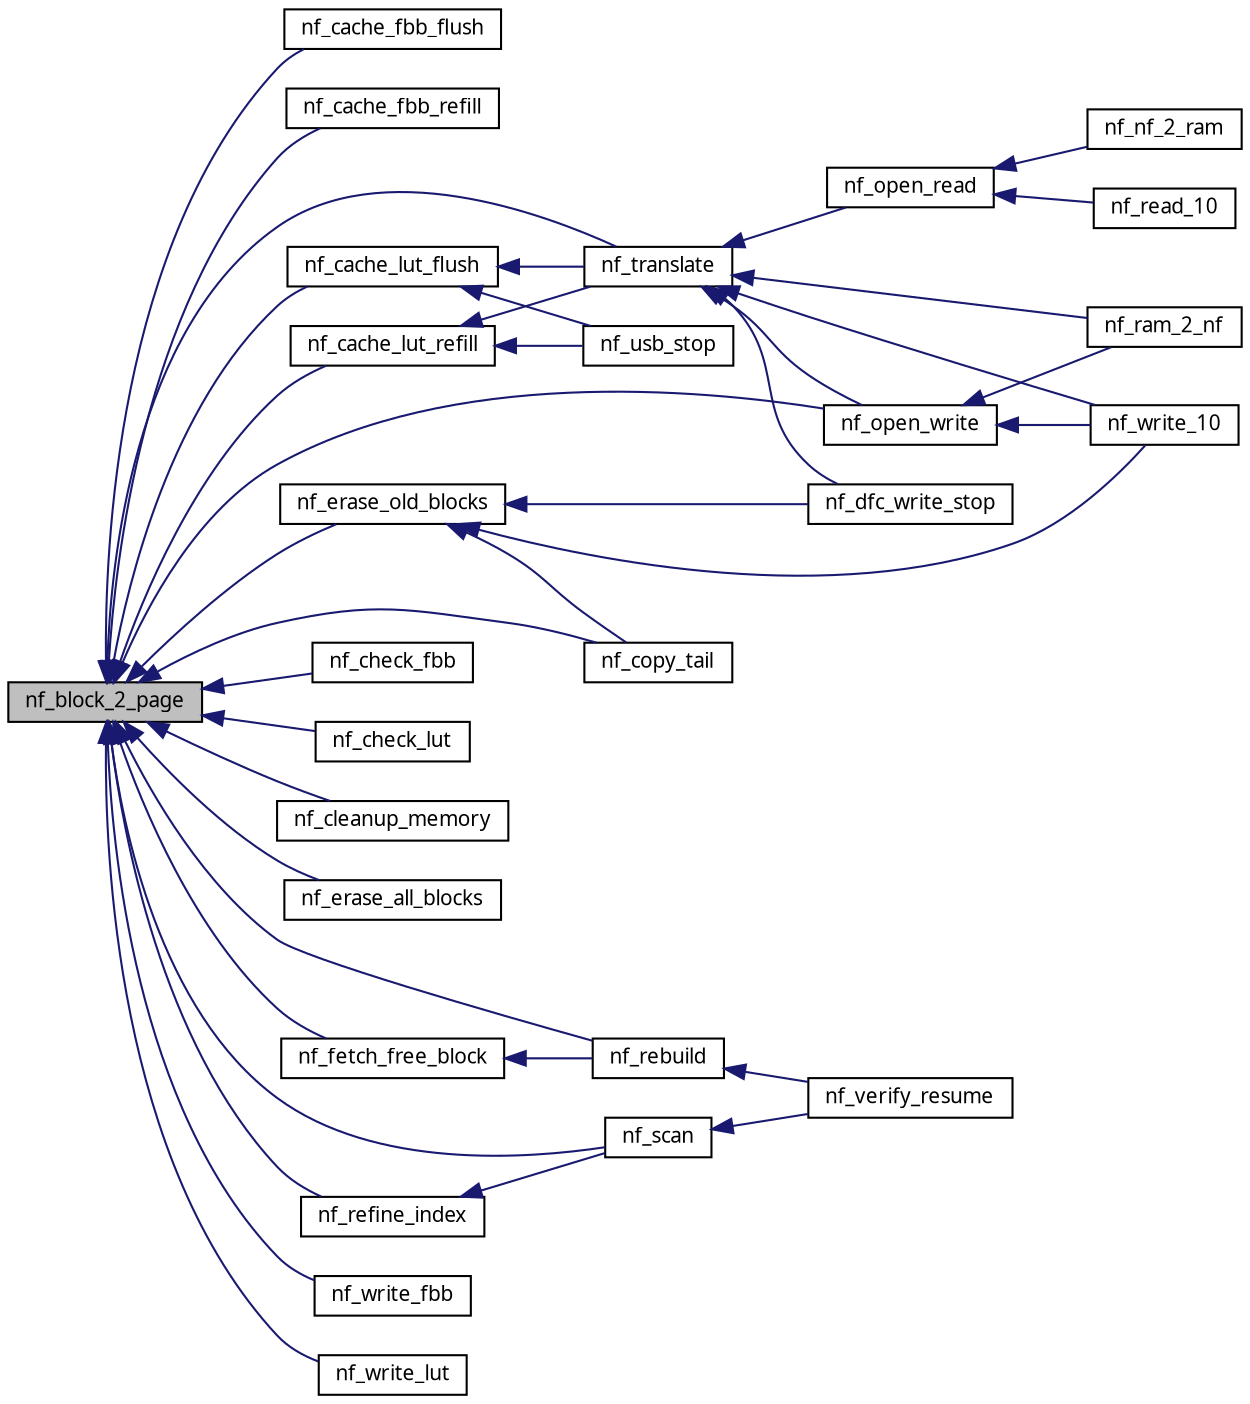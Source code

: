 digraph G
{
  edge [fontname="FreeSans.ttf",fontsize=10,labelfontname="FreeSans.ttf",labelfontsize=10];
  node [fontname="FreeSans.ttf",fontsize=10,shape=record];
  rankdir=LR;
  Node1 [label="nf_block_2_page",height=0.2,width=0.4,color="black", fillcolor="grey75", style="filled" fontcolor="black"];
  Node1 -> Node2 [dir=back,color="midnightblue",fontsize=10,style="solid",fontname="FreeSans.ttf"];
  Node2 [label="nf_cache_fbb_flush",height=0.2,width=0.4,color="black", fillcolor="white", style="filled",URL="$a00063.html#5fb0e3f2e7220e43f6185c10231d09c8",tooltip="Flushes the FBB cache into a new FBB entry."];
  Node1 -> Node3 [dir=back,color="midnightblue",fontsize=10,style="solid",fontname="FreeSans.ttf"];
  Node3 [label="nf_cache_fbb_refill",height=0.2,width=0.4,color="black", fillcolor="white", style="filled",URL="$a00063.html#524dde7169bece3f9ce79e1c56d7412b",tooltip="Reload the FBB cache memory, starting from 0."];
  Node1 -> Node4 [dir=back,color="midnightblue",fontsize=10,style="solid",fontname="FreeSans.ttf"];
  Node4 [label="nf_cache_lut_flush",height=0.2,width=0.4,color="black", fillcolor="white", style="filled",URL="$a00062.html#c029fba5c62db088a077b69802d61f91",tooltip="Flushes the LUT cache into a new LUT entry."];
  Node4 -> Node5 [dir=back,color="midnightblue",fontsize=10,style="solid",fontname="FreeSans.ttf"];
  Node5 [label="nf_translate",height=0.2,width=0.4,color="black", fillcolor="white", style="filled",URL="$a00062.html#4a1dd64acf67b8ab91e9ea1c0b976c4f",tooltip="Translate a logical sector to physical parameters."];
  Node5 -> Node6 [dir=back,color="midnightblue",fontsize=10,style="solid",fontname="FreeSans.ttf"];
  Node6 [label="nf_dfc_write_stop",height=0.2,width=0.4,color="black", fillcolor="white", style="filled",URL="$a00063.html#4278d426a2907921c797422de0a14247",tooltip="This function must be called when a write10 operation (from USB) is finished Last..."];
  Node5 -> Node7 [dir=back,color="midnightblue",fontsize=10,style="solid",fontname="FreeSans.ttf"];
  Node7 [label="nf_open_read",height=0.2,width=0.4,color="black", fillcolor="white", style="filled",URL="$a00062.html#e55b89875aaa8140a7cba32fa683671a",tooltip="Prepare a read session on the flash memory."];
  Node7 -> Node8 [dir=back,color="midnightblue",fontsize=10,style="solid",fontname="FreeSans.ttf"];
  Node8 [label="nf_nf_2_ram",height=0.2,width=0.4,color="black", fillcolor="white", style="filled",URL="$a00063.html#18cf312e26c74a2f8ff049bf172a56d4",tooltip="This fonction read 1 sector from NF to ram buffer."];
  Node7 -> Node9 [dir=back,color="midnightblue",fontsize=10,style="solid",fontname="FreeSans.ttf"];
  Node9 [label="nf_read_10",height=0.2,width=0.4,color="black", fillcolor="white", style="filled",URL="$a00063.html#1c583c1d616f3af3e57ebe914cf747e9",tooltip="This function initializes the Nand Flash for a read operation."];
  Node5 -> Node10 [dir=back,color="midnightblue",fontsize=10,style="solid",fontname="FreeSans.ttf"];
  Node10 [label="nf_open_write",height=0.2,width=0.4,color="black", fillcolor="white", style="filled",URL="$a00062.html#470f7324aee0b5c64aec2c8ec7f35e3f",tooltip="Prepare a write session on the flash memory."];
  Node10 -> Node11 [dir=back,color="midnightblue",fontsize=10,style="solid",fontname="FreeSans.ttf"];
  Node11 [label="nf_ram_2_nf",height=0.2,width=0.4,color="black", fillcolor="white", style="filled",URL="$a00063.html#c0569fdce920e24874d30f1b25dfe3c8",tooltip="This fonction initialise the memory for a write operation from ram buffer."];
  Node10 -> Node12 [dir=back,color="midnightblue",fontsize=10,style="solid",fontname="FreeSans.ttf"];
  Node12 [label="nf_write_10",height=0.2,width=0.4,color="black", fillcolor="white", style="filled",URL="$a00063.html#fd80e982702f51b6ad94632856b980e1",tooltip="This function initializes the Nand Flash for a write operation."];
  Node5 -> Node11 [dir=back,color="midnightblue",fontsize=10,style="solid",fontname="FreeSans.ttf"];
  Node5 -> Node12 [dir=back,color="midnightblue",fontsize=10,style="solid",fontname="FreeSans.ttf"];
  Node4 -> Node13 [dir=back,color="midnightblue",fontsize=10,style="solid",fontname="FreeSans.ttf"];
  Node13 [label="nf_usb_stop",height=0.2,width=0.4,color="black", fillcolor="white", style="filled",URL="$a00103.html#g87115186b2421730a22b3e9383d1a6c9",tooltip="This function perform a last copy tail if required, when USB enters suspend or is..."];
  Node1 -> Node14 [dir=back,color="midnightblue",fontsize=10,style="solid",fontname="FreeSans.ttf"];
  Node14 [label="nf_cache_lut_refill",height=0.2,width=0.4,color="black", fillcolor="white", style="filled",URL="$a00062.html#a41b7176d88738a2110b2f2e840f73ac",tooltip="Reload the LUT cache memory, starting from the specified logical block number given..."];
  Node14 -> Node5 [dir=back,color="midnightblue",fontsize=10,style="solid",fontname="FreeSans.ttf"];
  Node14 -> Node13 [dir=back,color="midnightblue",fontsize=10,style="solid",fontname="FreeSans.ttf"];
  Node1 -> Node15 [dir=back,color="midnightblue",fontsize=10,style="solid",fontname="FreeSans.ttf"];
  Node15 [label="nf_check_fbb",height=0.2,width=0.4,color="black", fillcolor="white", style="filled",URL="$a00062.html#c9c878ced2e50015d7bfdadba72bf2ed"];
  Node1 -> Node16 [dir=back,color="midnightblue",fontsize=10,style="solid",fontname="FreeSans.ttf"];
  Node16 [label="nf_check_lut",height=0.2,width=0.4,color="black", fillcolor="white", style="filled",URL="$a00062.html#0aac9e104db7a0ae59bf807994c344cc"];
  Node1 -> Node17 [dir=back,color="midnightblue",fontsize=10,style="solid",fontname="FreeSans.ttf"];
  Node17 [label="nf_cleanup_memory",height=0.2,width=0.4,color="black", fillcolor="white", style="filled",URL="$a00064.html#4111df3ea1a2e262cdc7b853bad4543f",tooltip="Cleanup the memory by erasing all the management blocks."];
  Node1 -> Node18 [dir=back,color="midnightblue",fontsize=10,style="solid",fontname="FreeSans.ttf"];
  Node18 [label="nf_copy_tail",height=0.2,width=0.4,color="black", fillcolor="white", style="filled",URL="$a00063.html#a38cbc2641b27ca8fe33b40dbfdd7486"];
  Node1 -> Node19 [dir=back,color="midnightblue",fontsize=10,style="solid",fontname="FreeSans.ttf"];
  Node19 [label="nf_erase_all_blocks",height=0.2,width=0.4,color="black", fillcolor="white", style="filled",URL="$a00062.html#916bbdc9efb5cfec2294c72f4d6fa598"];
  Node1 -> Node20 [dir=back,color="midnightblue",fontsize=10,style="solid",fontname="FreeSans.ttf"];
  Node20 [label="nf_erase_old_blocks",height=0.2,width=0.4,color="black", fillcolor="white", style="filled",URL="$a00062.html#2c6a8d4ffdfab1c8062c4909cf19c563",tooltip="Erase the source blocks."];
  Node20 -> Node18 [dir=back,color="midnightblue",fontsize=10,style="solid",fontname="FreeSans.ttf"];
  Node20 -> Node6 [dir=back,color="midnightblue",fontsize=10,style="solid",fontname="FreeSans.ttf"];
  Node20 -> Node12 [dir=back,color="midnightblue",fontsize=10,style="solid",fontname="FreeSans.ttf"];
  Node1 -> Node21 [dir=back,color="midnightblue",fontsize=10,style="solid",fontname="FreeSans.ttf"];
  Node21 [label="nf_fetch_free_block",height=0.2,width=0.4,color="black", fillcolor="white", style="filled",URL="$a00064.html#37eae1e822625455c74c1cf5bb71fa95",tooltip="Returns the first free block seen, scanning downstream."];
  Node21 -> Node22 [dir=back,color="midnightblue",fontsize=10,style="solid",fontname="FreeSans.ttf"];
  Node22 [label="nf_rebuild",height=0.2,width=0.4,color="black", fillcolor="white", style="filled",URL="$a00064.html#8d5fe4e1006879a77583ee71ca95f902"];
  Node22 -> Node23 [dir=back,color="midnightblue",fontsize=10,style="solid",fontname="FreeSans.ttf"];
  Node23 [label="nf_verify_resume",height=0.2,width=0.4,color="black", fillcolor="white", style="filled",URL="$a00064.html#b3c26aadc0e38a2d67aac9080152777a",tooltip="Ensure that the memory is in a good state before starting to use it."];
  Node1 -> Node10 [dir=back,color="midnightblue",fontsize=10,style="solid",fontname="FreeSans.ttf"];
  Node1 -> Node22 [dir=back,color="midnightblue",fontsize=10,style="solid",fontname="FreeSans.ttf"];
  Node1 -> Node24 [dir=back,color="midnightblue",fontsize=10,style="solid",fontname="FreeSans.ttf"];
  Node24 [label="nf_refine_index",height=0.2,width=0.4,color="black", fillcolor="white", style="filled",URL="$a00064.html#4cb35ca11603f17d6237063f1cc31ea9",tooltip="Refines the position of the &#39;block&#39; index according to a particular pattern..."];
  Node24 -> Node25 [dir=back,color="midnightblue",fontsize=10,style="solid",fontname="FreeSans.ttf"];
  Node25 [label="nf_scan",height=0.2,width=0.4,color="black", fillcolor="white", style="filled",URL="$a00064.html#88cf2da70da57c7efa94e590f5eb096f",tooltip="Scan the memory and looks for sub-LUT, free-blocks block and recovery blocks."];
  Node25 -> Node23 [dir=back,color="midnightblue",fontsize=10,style="solid",fontname="FreeSans.ttf"];
  Node1 -> Node25 [dir=back,color="midnightblue",fontsize=10,style="solid",fontname="FreeSans.ttf"];
  Node1 -> Node5 [dir=back,color="midnightblue",fontsize=10,style="solid",fontname="FreeSans.ttf"];
  Node1 -> Node26 [dir=back,color="midnightblue",fontsize=10,style="solid",fontname="FreeSans.ttf"];
  Node26 [label="nf_write_fbb",height=0.2,width=0.4,color="black", fillcolor="white", style="filled",URL="$a00063.html#020f4fb7d7d55f3fad9c368ac04cabf3",tooltip="Writes the Free-blocks block into the Nand Flash."];
  Node1 -> Node27 [dir=back,color="midnightblue",fontsize=10,style="solid",fontname="FreeSans.ttf"];
  Node27 [label="nf_write_lut",height=0.2,width=0.4,color="black", fillcolor="white", style="filled",URL="$a00063.html#4033ef04a3cbd39dc9d6071c6d7c2a9b",tooltip="Writes a LUT in memory from a buffer."];
}

